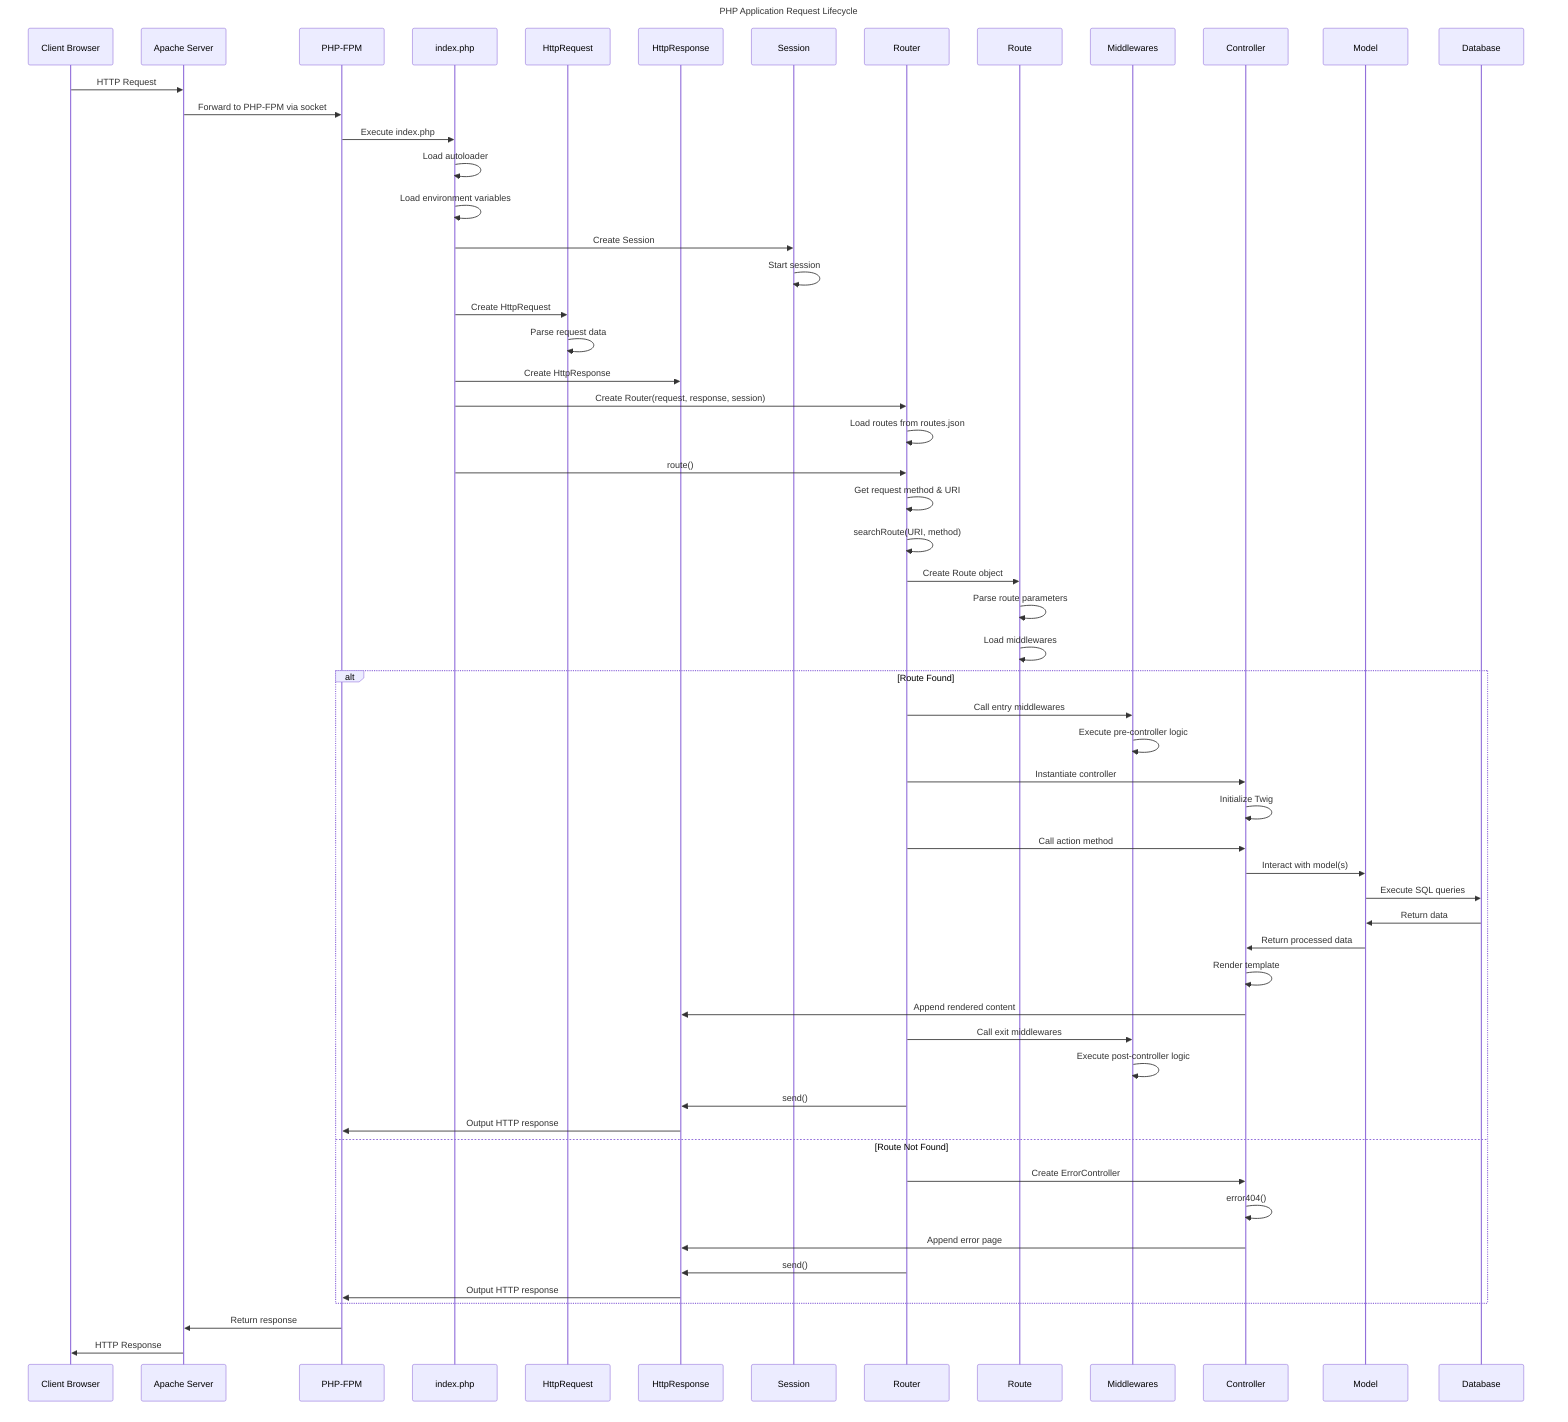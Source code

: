 sequenceDiagram
    title PHP Application Request Lifecycle
    
    participant Client as Client Browser
    participant Apache as Apache Server
    participant PHP as PHP-FPM
    participant index as index.php
    participant Request as HttpRequest
    participant Response as HttpResponse
    participant Session as Session
    participant Router as Router
    participant Route as Route
    participant Middleware as Middlewares
    participant Controller as Controller
    participant Model as Model
    participant DB as Database
    
    Client->>Apache: HTTP Request
    Apache->>PHP: Forward to PHP-FPM via socket
    PHP->>index: Execute index.php
    
    index->>index: Load autoloader
    index->>index: Load environment variables
    index->>Session: Create Session
    Session->>Session: Start session
    index->>Request: Create HttpRequest
    Request->>Request: Parse request data
    index->>Response: Create HttpResponse
    index->>Router: Create Router(request, response, session)
    
    Router->>Router: Load routes from routes.json
    index->>Router: route()
    
    Router->>Router: Get request method & URI
    Router->>Router: searchRoute(URI, method)
    Router->>Route: Create Route object
    Route->>Route: Parse route parameters
    Route->>Route: Load middlewares
    
    alt Route Found
        Router->>Middleware: Call entry middlewares
        Middleware->>Middleware: Execute pre-controller logic
        
        Router->>Controller: Instantiate controller
        Controller->>Controller: Initialize Twig
        Router->>Controller: Call action method
        
        Controller->>Model: Interact with model(s)
        Model->>DB: Execute SQL queries
        DB->>Model: Return data
        Model->>Controller: Return processed data
        
        Controller->>Controller: Render template
        Controller->>Response: Append rendered content
        
        Router->>Middleware: Call exit middlewares
        Middleware->>Middleware: Execute post-controller logic
        
        Router->>Response: send()
        Response->>PHP: Output HTTP response
    else Route Not Found
        Router->>Controller: Create ErrorController
        Controller->>Controller: error404()
        Controller->>Response: Append error page
        Router->>Response: send()
        Response->>PHP: Output HTTP response
    end
    
    PHP->>Apache: Return response
    Apache->>Client: HTTP Response